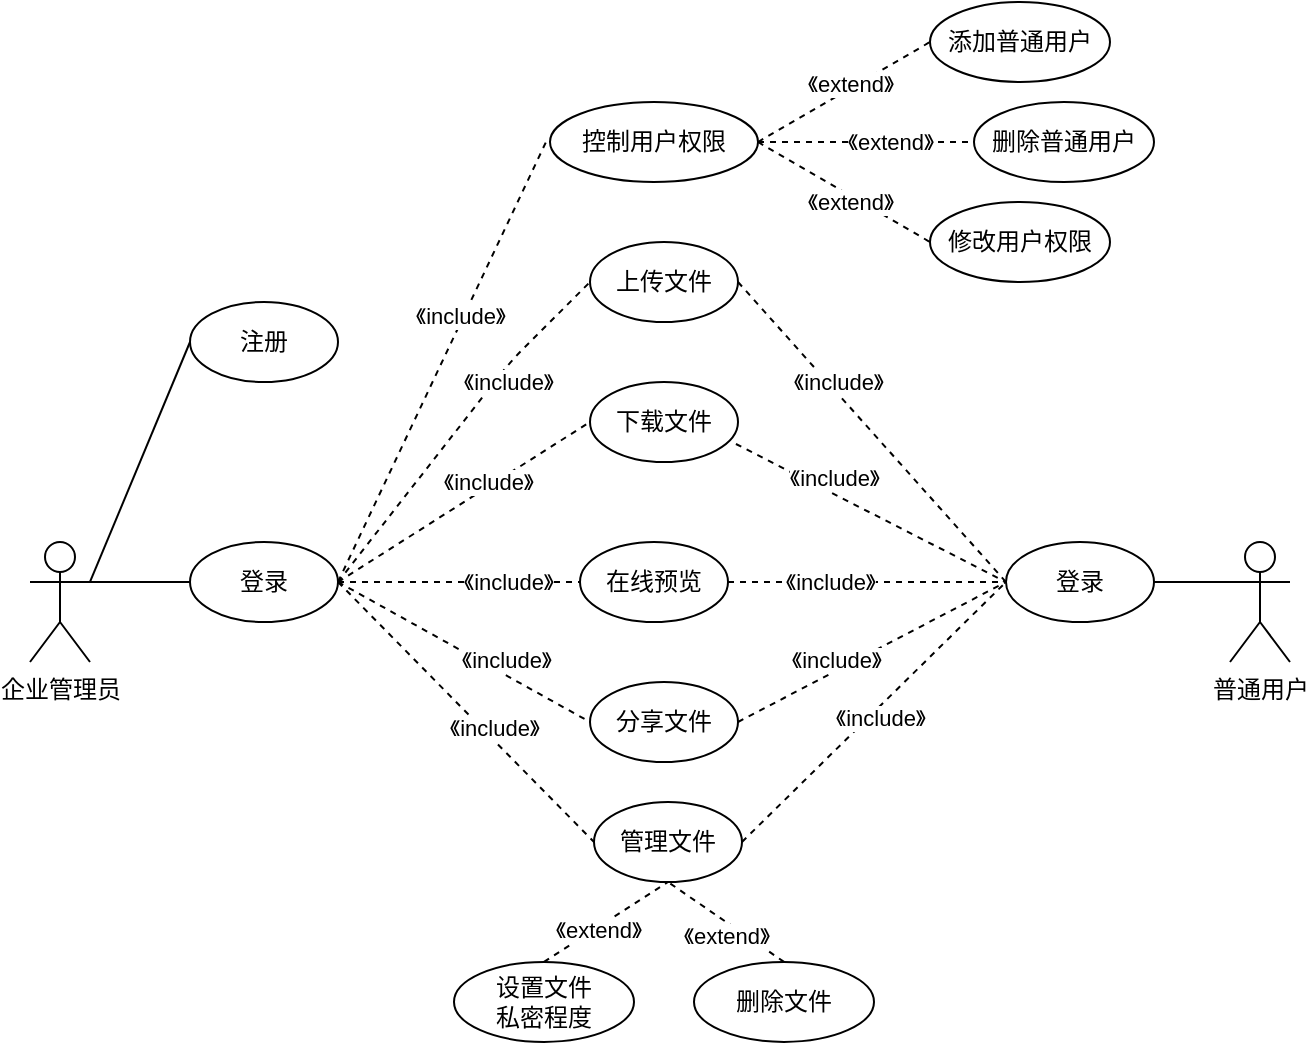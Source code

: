 <mxfile version="15.4.1" type="github">
  <diagram id="uD6UW8Jnk66vu_9U1XO0" name="Page-1">
    <mxGraphModel dx="1935" dy="482" grid="1" gridSize="10" guides="1" tooltips="1" connect="1" arrows="1" fold="1" page="1" pageScale="1" pageWidth="827" pageHeight="1169" math="0" shadow="0">
      <root>
        <mxCell id="0" />
        <mxCell id="1" parent="0" />
        <mxCell id="3UUfRLzNFBRfcBkYxYHw-1" value="企业管理员" style="shape=umlActor;verticalLabelPosition=bottom;verticalAlign=top;html=1;outlineConnect=0;" parent="1" vertex="1">
          <mxGeometry x="-560" y="270" width="30" height="60" as="geometry" />
        </mxCell>
        <mxCell id="3UUfRLzNFBRfcBkYxYHw-5" value="普通用户" style="shape=umlActor;verticalLabelPosition=bottom;verticalAlign=top;html=1;outlineConnect=0;" parent="1" vertex="1">
          <mxGeometry x="40" y="270" width="30" height="60" as="geometry" />
        </mxCell>
        <mxCell id="3UUfRLzNFBRfcBkYxYHw-8" value="注册" style="ellipse;whiteSpace=wrap;html=1;" parent="1" vertex="1">
          <mxGeometry x="-480" y="150" width="74" height="40" as="geometry" />
        </mxCell>
        <mxCell id="3UUfRLzNFBRfcBkYxYHw-12" value="上传文件" style="ellipse;whiteSpace=wrap;html=1;" parent="1" vertex="1">
          <mxGeometry x="-280" y="120" width="74" height="40" as="geometry" />
        </mxCell>
        <mxCell id="3UUfRLzNFBRfcBkYxYHw-13" value="在线预览" style="ellipse;whiteSpace=wrap;html=1;" parent="1" vertex="1">
          <mxGeometry x="-285" y="270" width="74" height="40" as="geometry" />
        </mxCell>
        <mxCell id="3UUfRLzNFBRfcBkYxYHw-14" value="控制用户权限" style="ellipse;whiteSpace=wrap;html=1;" parent="1" vertex="1">
          <mxGeometry x="-300" y="50" width="104" height="40" as="geometry" />
        </mxCell>
        <mxCell id="3UUfRLzNFBRfcBkYxYHw-15" value="登录" style="ellipse;whiteSpace=wrap;html=1;" parent="1" vertex="1">
          <mxGeometry x="-480" y="270" width="74" height="40" as="geometry" />
        </mxCell>
        <mxCell id="3UUfRLzNFBRfcBkYxYHw-16" value="下载文件" style="ellipse;whiteSpace=wrap;html=1;" parent="1" vertex="1">
          <mxGeometry x="-280" y="190" width="74" height="40" as="geometry" />
        </mxCell>
        <mxCell id="3UUfRLzNFBRfcBkYxYHw-17" value="管理文件" style="ellipse;whiteSpace=wrap;html=1;" parent="1" vertex="1">
          <mxGeometry x="-278" y="400" width="74" height="40" as="geometry" />
        </mxCell>
        <mxCell id="3UUfRLzNFBRfcBkYxYHw-18" style="edgeStyle=orthogonalEdgeStyle;rounded=0;orthogonalLoop=1;jettySize=auto;html=1;exitX=0.5;exitY=1;exitDx=0;exitDy=0;" parent="1" source="3UUfRLzNFBRfcBkYxYHw-14" target="3UUfRLzNFBRfcBkYxYHw-14" edge="1">
          <mxGeometry relative="1" as="geometry" />
        </mxCell>
        <mxCell id="3UUfRLzNFBRfcBkYxYHw-20" value="登录" style="ellipse;whiteSpace=wrap;html=1;" parent="1" vertex="1">
          <mxGeometry x="-72" y="270" width="74" height="40" as="geometry" />
        </mxCell>
        <mxCell id="3UUfRLzNFBRfcBkYxYHw-23" value="" style="endArrow=none;html=1;exitX=1;exitY=0.333;exitDx=0;exitDy=0;exitPerimeter=0;entryX=0;entryY=0.5;entryDx=0;entryDy=0;" parent="1" source="3UUfRLzNFBRfcBkYxYHw-1" target="3UUfRLzNFBRfcBkYxYHw-8" edge="1">
          <mxGeometry width="50" height="50" relative="1" as="geometry">
            <mxPoint x="-220" y="250" as="sourcePoint" />
            <mxPoint x="-170" y="200" as="targetPoint" />
          </mxGeometry>
        </mxCell>
        <mxCell id="3UUfRLzNFBRfcBkYxYHw-24" value="" style="endArrow=none;html=1;exitX=1;exitY=0.333;exitDx=0;exitDy=0;exitPerimeter=0;entryX=0;entryY=0.5;entryDx=0;entryDy=0;" parent="1" source="3UUfRLzNFBRfcBkYxYHw-1" target="3UUfRLzNFBRfcBkYxYHw-15" edge="1">
          <mxGeometry width="50" height="50" relative="1" as="geometry">
            <mxPoint x="-540" y="210" as="sourcePoint" />
            <mxPoint x="-450" y="140" as="targetPoint" />
          </mxGeometry>
        </mxCell>
        <mxCell id="3UUfRLzNFBRfcBkYxYHw-25" value="" style="endArrow=none;dashed=1;html=1;exitX=1;exitY=0.5;exitDx=0;exitDy=0;" parent="1" source="3UUfRLzNFBRfcBkYxYHw-15" edge="1">
          <mxGeometry width="50" height="50" relative="1" as="geometry">
            <mxPoint x="-370" y="160" as="sourcePoint" />
            <mxPoint x="-302" y="70" as="targetPoint" />
          </mxGeometry>
        </mxCell>
        <mxCell id="3UUfRLzNFBRfcBkYxYHw-37" value="《include》" style="edgeLabel;html=1;align=center;verticalAlign=middle;resizable=0;points=[];" parent="3UUfRLzNFBRfcBkYxYHw-25" vertex="1" connectable="0">
          <mxGeometry x="0.201" y="2" relative="1" as="geometry">
            <mxPoint as="offset" />
          </mxGeometry>
        </mxCell>
        <mxCell id="3UUfRLzNFBRfcBkYxYHw-27" value="" style="endArrow=none;dashed=1;html=1;exitX=1;exitY=0.5;exitDx=0;exitDy=0;entryX=0;entryY=0.5;entryDx=0;entryDy=0;" parent="1" source="3UUfRLzNFBRfcBkYxYHw-15" target="3UUfRLzNFBRfcBkYxYHw-12" edge="1">
          <mxGeometry width="50" height="50" relative="1" as="geometry">
            <mxPoint x="-220" y="250" as="sourcePoint" />
            <mxPoint x="-170" y="200" as="targetPoint" />
            <Array as="points">
              <mxPoint x="-320" y="180" />
            </Array>
          </mxGeometry>
        </mxCell>
        <mxCell id="3UUfRLzNFBRfcBkYxYHw-28" value="" style="endArrow=none;dashed=1;html=1;exitX=1;exitY=0.5;exitDx=0;exitDy=0;entryX=0;entryY=0.5;entryDx=0;entryDy=0;" parent="1" source="3UUfRLzNFBRfcBkYxYHw-15" target="3UUfRLzNFBRfcBkYxYHw-16" edge="1">
          <mxGeometry width="50" height="50" relative="1" as="geometry">
            <mxPoint x="-376" y="250" as="sourcePoint" />
            <mxPoint x="-270" y="150" as="targetPoint" />
          </mxGeometry>
        </mxCell>
        <mxCell id="3UUfRLzNFBRfcBkYxYHw-29" value="" style="endArrow=none;dashed=1;html=1;entryX=0;entryY=0.5;entryDx=0;entryDy=0;exitX=1;exitY=0.5;exitDx=0;exitDy=0;" parent="1" source="3UUfRLzNFBRfcBkYxYHw-15" target="3UUfRLzNFBRfcBkYxYHw-13" edge="1">
          <mxGeometry width="50" height="50" relative="1" as="geometry">
            <mxPoint x="-390" y="230" as="sourcePoint" />
            <mxPoint x="-280" y="260" as="targetPoint" />
          </mxGeometry>
        </mxCell>
        <mxCell id="3UUfRLzNFBRfcBkYxYHw-30" value="" style="endArrow=none;dashed=1;html=1;exitX=1;exitY=0.5;exitDx=0;exitDy=0;entryX=0;entryY=0.5;entryDx=0;entryDy=0;" parent="1" source="3UUfRLzNFBRfcBkYxYHw-15" target="3UUfRLzNFBRfcBkYxYHw-17" edge="1">
          <mxGeometry width="50" height="50" relative="1" as="geometry">
            <mxPoint x="-380" y="240" as="sourcePoint" />
            <mxPoint x="-280" y="330" as="targetPoint" />
          </mxGeometry>
        </mxCell>
        <mxCell id="3UUfRLzNFBRfcBkYxYHw-31" value="" style="endArrow=none;dashed=1;html=1;exitX=1;exitY=0.5;exitDx=0;exitDy=0;entryX=0;entryY=0.5;entryDx=0;entryDy=0;" parent="1" source="3UUfRLzNFBRfcBkYxYHw-17" target="3UUfRLzNFBRfcBkYxYHw-20" edge="1">
          <mxGeometry width="50" height="50" relative="1" as="geometry">
            <mxPoint x="-166" y="330" as="sourcePoint" />
            <mxPoint x="-60" y="230" as="targetPoint" />
          </mxGeometry>
        </mxCell>
        <mxCell id="3UUfRLzNFBRfcBkYxYHw-32" value="" style="endArrow=none;dashed=1;html=1;exitX=1;exitY=0.5;exitDx=0;exitDy=0;entryX=0;entryY=0.5;entryDx=0;entryDy=0;" parent="1" source="3UUfRLzNFBRfcBkYxYHw-13" target="3UUfRLzNFBRfcBkYxYHw-20" edge="1">
          <mxGeometry width="50" height="50" relative="1" as="geometry">
            <mxPoint x="-196" y="350" as="sourcePoint" />
            <mxPoint x="-60" y="230" as="targetPoint" />
          </mxGeometry>
        </mxCell>
        <mxCell id="3UUfRLzNFBRfcBkYxYHw-33" value="" style="endArrow=none;dashed=1;html=1;exitX=0.986;exitY=0.775;exitDx=0;exitDy=0;entryX=0;entryY=0.5;entryDx=0;entryDy=0;exitPerimeter=0;" parent="1" source="3UUfRLzNFBRfcBkYxYHw-16" target="3UUfRLzNFBRfcBkYxYHw-20" edge="1">
          <mxGeometry width="50" height="50" relative="1" as="geometry">
            <mxPoint x="-186" y="360" as="sourcePoint" />
            <mxPoint x="-40" y="250" as="targetPoint" />
          </mxGeometry>
        </mxCell>
        <mxCell id="3UUfRLzNFBRfcBkYxYHw-34" value="" style="endArrow=none;dashed=1;html=1;exitX=1;exitY=0.5;exitDx=0;exitDy=0;entryX=0;entryY=0.5;entryDx=0;entryDy=0;" parent="1" source="3UUfRLzNFBRfcBkYxYHw-12" target="3UUfRLzNFBRfcBkYxYHw-20" edge="1">
          <mxGeometry width="50" height="50" relative="1" as="geometry">
            <mxPoint x="-176" y="370" as="sourcePoint" />
            <mxPoint x="-60" y="230" as="targetPoint" />
          </mxGeometry>
        </mxCell>
        <mxCell id="3UUfRLzNFBRfcBkYxYHw-40" value="《include》" style="edgeLabel;html=1;align=center;verticalAlign=middle;resizable=0;points=[];" parent="1" vertex="1" connectable="0">
          <mxGeometry x="-331.36" y="240.003" as="geometry" />
        </mxCell>
        <mxCell id="3UUfRLzNFBRfcBkYxYHw-41" value="《include》" style="edgeLabel;html=1;align=center;verticalAlign=middle;resizable=0;points=[];" parent="1" vertex="1" connectable="0">
          <mxGeometry x="-321.36" y="290.003" as="geometry" />
        </mxCell>
        <mxCell id="3UUfRLzNFBRfcBkYxYHw-42" value="《include》" style="edgeLabel;html=1;align=center;verticalAlign=middle;resizable=0;points=[];" parent="1" vertex="1" connectable="0">
          <mxGeometry x="-305.0" y="240.003" as="geometry">
            <mxPoint x="-23" y="123" as="offset" />
          </mxGeometry>
        </mxCell>
        <mxCell id="3UUfRLzNFBRfcBkYxYHw-43" value="《include》" style="edgeLabel;html=1;align=center;verticalAlign=middle;resizable=0;points=[];" parent="1" vertex="1" connectable="0">
          <mxGeometry x="-321.36" y="190.003" as="geometry" />
        </mxCell>
        <mxCell id="3UUfRLzNFBRfcBkYxYHw-44" value="《include》" style="edgeLabel;html=1;align=center;verticalAlign=middle;resizable=0;points=[];" parent="1" vertex="1" connectable="0">
          <mxGeometry x="-160.0" y="290.003" as="geometry" />
        </mxCell>
        <mxCell id="3UUfRLzNFBRfcBkYxYHw-45" value="《include》" style="edgeLabel;html=1;align=center;verticalAlign=middle;resizable=0;points=[];" parent="1" vertex="1" connectable="0">
          <mxGeometry x="-160.0" y="230.003" as="geometry">
            <mxPoint x="2" y="8" as="offset" />
          </mxGeometry>
        </mxCell>
        <mxCell id="3UUfRLzNFBRfcBkYxYHw-46" value="《include》" style="edgeLabel;html=1;align=center;verticalAlign=middle;resizable=0;points=[];" parent="1" vertex="1" connectable="0">
          <mxGeometry x="-271.36" y="220.003" as="geometry">
            <mxPoint x="115" y="-30" as="offset" />
          </mxGeometry>
        </mxCell>
        <mxCell id="3UUfRLzNFBRfcBkYxYHw-47" value="《include》" style="edgeLabel;html=1;align=center;verticalAlign=middle;resizable=0;points=[];" parent="1" vertex="1" connectable="0">
          <mxGeometry x="-230.0" y="280.003" as="geometry">
            <mxPoint x="95" y="78" as="offset" />
          </mxGeometry>
        </mxCell>
        <mxCell id="3UUfRLzNFBRfcBkYxYHw-49" value="" style="endArrow=none;html=1;entryX=0;entryY=0.333;entryDx=0;entryDy=0;entryPerimeter=0;exitX=1;exitY=0.5;exitDx=0;exitDy=0;" parent="1" source="3UUfRLzNFBRfcBkYxYHw-20" target="3UUfRLzNFBRfcBkYxYHw-5" edge="1">
          <mxGeometry width="50" height="50" relative="1" as="geometry">
            <mxPoint y="390" as="sourcePoint" />
            <mxPoint x="50" y="340" as="targetPoint" />
          </mxGeometry>
        </mxCell>
        <mxCell id="3UUfRLzNFBRfcBkYxYHw-50" value="添加普通用户" style="ellipse;whiteSpace=wrap;html=1;" parent="1" vertex="1">
          <mxGeometry x="-110" width="90" height="40" as="geometry" />
        </mxCell>
        <mxCell id="3UUfRLzNFBRfcBkYxYHw-51" value="删除普通用户" style="ellipse;whiteSpace=wrap;html=1;" parent="1" vertex="1">
          <mxGeometry x="-88" y="50" width="90" height="40" as="geometry" />
        </mxCell>
        <mxCell id="3UUfRLzNFBRfcBkYxYHw-52" value="修改用户权限" style="ellipse;whiteSpace=wrap;html=1;" parent="1" vertex="1">
          <mxGeometry x="-110" y="100" width="90" height="40" as="geometry" />
        </mxCell>
        <mxCell id="3UUfRLzNFBRfcBkYxYHw-53" value="" style="endArrow=none;dashed=1;html=1;exitX=1;exitY=0.5;exitDx=0;exitDy=0;entryX=0;entryY=0.5;entryDx=0;entryDy=0;" parent="1" source="3UUfRLzNFBRfcBkYxYHw-14" target="3UUfRLzNFBRfcBkYxYHw-50" edge="1">
          <mxGeometry width="50" height="50" relative="1" as="geometry">
            <mxPoint x="-200" y="100" as="sourcePoint" />
            <mxPoint x="-150" y="50" as="targetPoint" />
          </mxGeometry>
        </mxCell>
        <mxCell id="3UUfRLzNFBRfcBkYxYHw-58" value="《extend》" style="edgeLabel;html=1;align=center;verticalAlign=middle;resizable=0;points=[];" parent="3UUfRLzNFBRfcBkYxYHw-53" vertex="1" connectable="0">
          <mxGeometry x="0.379" y="1" relative="1" as="geometry">
            <mxPoint x="-13" y="6" as="offset" />
          </mxGeometry>
        </mxCell>
        <mxCell id="3UUfRLzNFBRfcBkYxYHw-54" value="" style="endArrow=none;dashed=1;html=1;exitX=1;exitY=0.5;exitDx=0;exitDy=0;entryX=0;entryY=0.5;entryDx=0;entryDy=0;" parent="1" source="3UUfRLzNFBRfcBkYxYHw-14" target="3UUfRLzNFBRfcBkYxYHw-51" edge="1">
          <mxGeometry width="50" height="50" relative="1" as="geometry">
            <mxPoint x="-186" y="80" as="sourcePoint" />
            <mxPoint x="-100" y="20" as="targetPoint" />
          </mxGeometry>
        </mxCell>
        <mxCell id="3UUfRLzNFBRfcBkYxYHw-55" value="" style="endArrow=none;dashed=1;html=1;exitX=1;exitY=0.5;exitDx=0;exitDy=0;entryX=0;entryY=0.5;entryDx=0;entryDy=0;" parent="1" source="3UUfRLzNFBRfcBkYxYHw-14" target="3UUfRLzNFBRfcBkYxYHw-52" edge="1">
          <mxGeometry width="50" height="50" relative="1" as="geometry">
            <mxPoint x="-176" y="90" as="sourcePoint" />
            <mxPoint x="-110" y="110" as="targetPoint" />
          </mxGeometry>
        </mxCell>
        <mxCell id="3UUfRLzNFBRfcBkYxYHw-59" value="《extend》" style="edgeLabel;html=1;align=center;verticalAlign=middle;resizable=0;points=[];" parent="1" vertex="1" connectable="0">
          <mxGeometry x="-130.002" y="70.005" as="geometry" />
        </mxCell>
        <mxCell id="3UUfRLzNFBRfcBkYxYHw-60" value="《extend》" style="edgeLabel;html=1;align=center;verticalAlign=middle;resizable=0;points=[];" parent="1" vertex="1" connectable="0">
          <mxGeometry x="-150.002" y="100.005" as="geometry" />
        </mxCell>
        <mxCell id="3UUfRLzNFBRfcBkYxYHw-61" value="设置文件&lt;br&gt;私密程度" style="ellipse;whiteSpace=wrap;html=1;" parent="1" vertex="1">
          <mxGeometry x="-348" y="479.94" width="90" height="40" as="geometry" />
        </mxCell>
        <mxCell id="3UUfRLzNFBRfcBkYxYHw-62" value="删除文件" style="ellipse;whiteSpace=wrap;html=1;" parent="1" vertex="1">
          <mxGeometry x="-228" y="479.94" width="90" height="40" as="geometry" />
        </mxCell>
        <mxCell id="3UUfRLzNFBRfcBkYxYHw-63" value="" style="endArrow=none;dashed=1;html=1;entryX=0.5;entryY=1;entryDx=0;entryDy=0;exitX=0.5;exitY=0;exitDx=0;exitDy=0;" parent="1" source="3UUfRLzNFBRfcBkYxYHw-61" target="3UUfRLzNFBRfcBkYxYHw-17" edge="1">
          <mxGeometry width="50" height="50" relative="1" as="geometry">
            <mxPoint x="-278" y="420" as="sourcePoint" />
            <mxPoint x="-228" y="370" as="targetPoint" />
          </mxGeometry>
        </mxCell>
        <mxCell id="3UUfRLzNFBRfcBkYxYHw-65" value="《extend》" style="edgeLabel;html=1;align=center;verticalAlign=middle;resizable=0;points=[];" parent="3UUfRLzNFBRfcBkYxYHw-63" vertex="1" connectable="0">
          <mxGeometry x="0.303" y="-3" relative="1" as="geometry">
            <mxPoint x="-15" y="7" as="offset" />
          </mxGeometry>
        </mxCell>
        <mxCell id="3UUfRLzNFBRfcBkYxYHw-64" value="" style="endArrow=none;dashed=1;html=1;exitX=0.5;exitY=0;exitDx=0;exitDy=0;entryX=0.5;entryY=1;entryDx=0;entryDy=0;" parent="1" source="3UUfRLzNFBRfcBkYxYHw-62" target="3UUfRLzNFBRfcBkYxYHw-17" edge="1">
          <mxGeometry width="50" height="50" relative="1" as="geometry">
            <mxPoint x="-299.36" y="440" as="sourcePoint" />
            <mxPoint x="-248" y="370" as="targetPoint" />
          </mxGeometry>
        </mxCell>
        <mxCell id="3UUfRLzNFBRfcBkYxYHw-66" value="《extend》" style="edgeLabel;html=1;align=center;verticalAlign=middle;resizable=0;points=[];" parent="1" vertex="1" connectable="0">
          <mxGeometry x="-203.999" y="429.995" as="geometry">
            <mxPoint x="-8" y="37" as="offset" />
          </mxGeometry>
        </mxCell>
        <mxCell id="3UUfRLzNFBRfcBkYxYHw-70" value="分享文件" style="ellipse;whiteSpace=wrap;html=1;" parent="1" vertex="1">
          <mxGeometry x="-280" y="340" width="74" height="40" as="geometry" />
        </mxCell>
        <mxCell id="3UUfRLzNFBRfcBkYxYHw-71" value="" style="endArrow=none;dashed=1;html=1;entryX=0;entryY=0.5;entryDx=0;entryDy=0;exitX=1;exitY=0.5;exitDx=0;exitDy=0;" parent="1" source="3UUfRLzNFBRfcBkYxYHw-15" target="3UUfRLzNFBRfcBkYxYHw-70" edge="1">
          <mxGeometry width="50" height="50" relative="1" as="geometry">
            <mxPoint x="-400" y="360" as="sourcePoint" />
            <mxPoint x="-360" y="340" as="targetPoint" />
          </mxGeometry>
        </mxCell>
        <mxCell id="3UUfRLzNFBRfcBkYxYHw-72" value="" style="endArrow=none;dashed=1;html=1;entryX=0;entryY=0.5;entryDx=0;entryDy=0;exitX=1;exitY=0.5;exitDx=0;exitDy=0;" parent="1" source="3UUfRLzNFBRfcBkYxYHw-70" target="3UUfRLzNFBRfcBkYxYHw-20" edge="1">
          <mxGeometry width="50" height="50" relative="1" as="geometry">
            <mxPoint x="-210" y="360" as="sourcePoint" />
            <mxPoint x="-80" y="290" as="targetPoint" />
          </mxGeometry>
        </mxCell>
        <mxCell id="3UUfRLzNFBRfcBkYxYHw-73" style="edgeStyle=none;rounded=0;orthogonalLoop=1;jettySize=auto;html=1;entryX=0;entryY=0.5;entryDx=0;entryDy=0;" parent="1" source="3UUfRLzNFBRfcBkYxYHw-20" target="3UUfRLzNFBRfcBkYxYHw-20" edge="1">
          <mxGeometry relative="1" as="geometry" />
        </mxCell>
        <mxCell id="3UUfRLzNFBRfcBkYxYHw-74" value="《include》" style="edgeLabel;html=1;align=center;verticalAlign=middle;resizable=0;points=[];" parent="1" vertex="1" connectable="0">
          <mxGeometry x="-150.0" y="300.003" as="geometry">
            <mxPoint x="-7" y="29" as="offset" />
          </mxGeometry>
        </mxCell>
        <mxCell id="3UUfRLzNFBRfcBkYxYHw-75" value="《include》" style="edgeLabel;html=1;align=center;verticalAlign=middle;resizable=0;points=[];" parent="1" vertex="1" connectable="0">
          <mxGeometry x="-150.0" y="300.003" as="geometry">
            <mxPoint x="-172" y="29" as="offset" />
          </mxGeometry>
        </mxCell>
      </root>
    </mxGraphModel>
  </diagram>
</mxfile>

